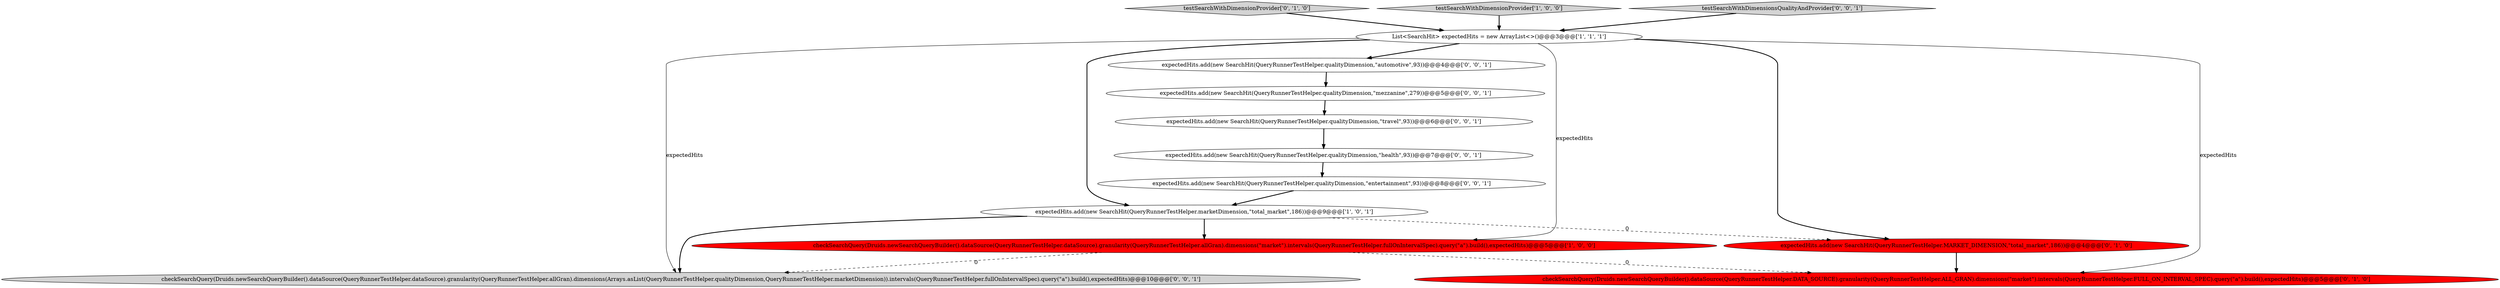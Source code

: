 digraph {
1 [style = filled, label = "expectedHits.add(new SearchHit(QueryRunnerTestHelper.marketDimension,\"total_market\",186))@@@9@@@['1', '0', '1']", fillcolor = white, shape = ellipse image = "AAA0AAABBB1BBB"];
3 [style = filled, label = "checkSearchQuery(Druids.newSearchQueryBuilder().dataSource(QueryRunnerTestHelper.dataSource).granularity(QueryRunnerTestHelper.allGran).dimensions(\"market\").intervals(QueryRunnerTestHelper.fullOnIntervalSpec).query(\"a\").build(),expectedHits)@@@5@@@['1', '0', '0']", fillcolor = red, shape = ellipse image = "AAA1AAABBB1BBB"];
10 [style = filled, label = "expectedHits.add(new SearchHit(QueryRunnerTestHelper.qualityDimension,\"travel\",93))@@@6@@@['0', '0', '1']", fillcolor = white, shape = ellipse image = "AAA0AAABBB3BBB"];
5 [style = filled, label = "testSearchWithDimensionProvider['0', '1', '0']", fillcolor = lightgray, shape = diamond image = "AAA0AAABBB2BBB"];
12 [style = filled, label = "checkSearchQuery(Druids.newSearchQueryBuilder().dataSource(QueryRunnerTestHelper.dataSource).granularity(QueryRunnerTestHelper.allGran).dimensions(Arrays.asList(QueryRunnerTestHelper.qualityDimension,QueryRunnerTestHelper.marketDimension)).intervals(QueryRunnerTestHelper.fullOnIntervalSpec).query(\"a\").build(),expectedHits)@@@10@@@['0', '0', '1']", fillcolor = lightgray, shape = ellipse image = "AAA0AAABBB3BBB"];
4 [style = filled, label = "checkSearchQuery(Druids.newSearchQueryBuilder().dataSource(QueryRunnerTestHelper.DATA_SOURCE).granularity(QueryRunnerTestHelper.ALL_GRAN).dimensions(\"market\").intervals(QueryRunnerTestHelper.FULL_ON_INTERVAL_SPEC).query(\"a\").build(),expectedHits)@@@5@@@['0', '1', '0']", fillcolor = red, shape = ellipse image = "AAA1AAABBB2BBB"];
7 [style = filled, label = "expectedHits.add(new SearchHit(QueryRunnerTestHelper.qualityDimension,\"health\",93))@@@7@@@['0', '0', '1']", fillcolor = white, shape = ellipse image = "AAA0AAABBB3BBB"];
13 [style = filled, label = "expectedHits.add(new SearchHit(QueryRunnerTestHelper.qualityDimension,\"entertainment\",93))@@@8@@@['0', '0', '1']", fillcolor = white, shape = ellipse image = "AAA0AAABBB3BBB"];
6 [style = filled, label = "expectedHits.add(new SearchHit(QueryRunnerTestHelper.MARKET_DIMENSION,\"total_market\",186))@@@4@@@['0', '1', '0']", fillcolor = red, shape = ellipse image = "AAA1AAABBB2BBB"];
2 [style = filled, label = "List<SearchHit> expectedHits = new ArrayList<>()@@@3@@@['1', '1', '1']", fillcolor = white, shape = ellipse image = "AAA0AAABBB1BBB"];
0 [style = filled, label = "testSearchWithDimensionProvider['1', '0', '0']", fillcolor = lightgray, shape = diamond image = "AAA0AAABBB1BBB"];
9 [style = filled, label = "expectedHits.add(new SearchHit(QueryRunnerTestHelper.qualityDimension,\"mezzanine\",279))@@@5@@@['0', '0', '1']", fillcolor = white, shape = ellipse image = "AAA0AAABBB3BBB"];
8 [style = filled, label = "expectedHits.add(new SearchHit(QueryRunnerTestHelper.qualityDimension,\"automotive\",93))@@@4@@@['0', '0', '1']", fillcolor = white, shape = ellipse image = "AAA0AAABBB3BBB"];
11 [style = filled, label = "testSearchWithDimensionsQualityAndProvider['0', '0', '1']", fillcolor = lightgray, shape = diamond image = "AAA0AAABBB3BBB"];
1->3 [style = bold, label=""];
7->13 [style = bold, label=""];
2->3 [style = solid, label="expectedHits"];
6->4 [style = bold, label=""];
5->2 [style = bold, label=""];
3->12 [style = dashed, label="0"];
9->10 [style = bold, label=""];
2->12 [style = solid, label="expectedHits"];
2->4 [style = solid, label="expectedHits"];
3->4 [style = dashed, label="0"];
10->7 [style = bold, label=""];
2->6 [style = bold, label=""];
2->1 [style = bold, label=""];
11->2 [style = bold, label=""];
13->1 [style = bold, label=""];
1->6 [style = dashed, label="0"];
2->8 [style = bold, label=""];
0->2 [style = bold, label=""];
8->9 [style = bold, label=""];
1->12 [style = bold, label=""];
}
